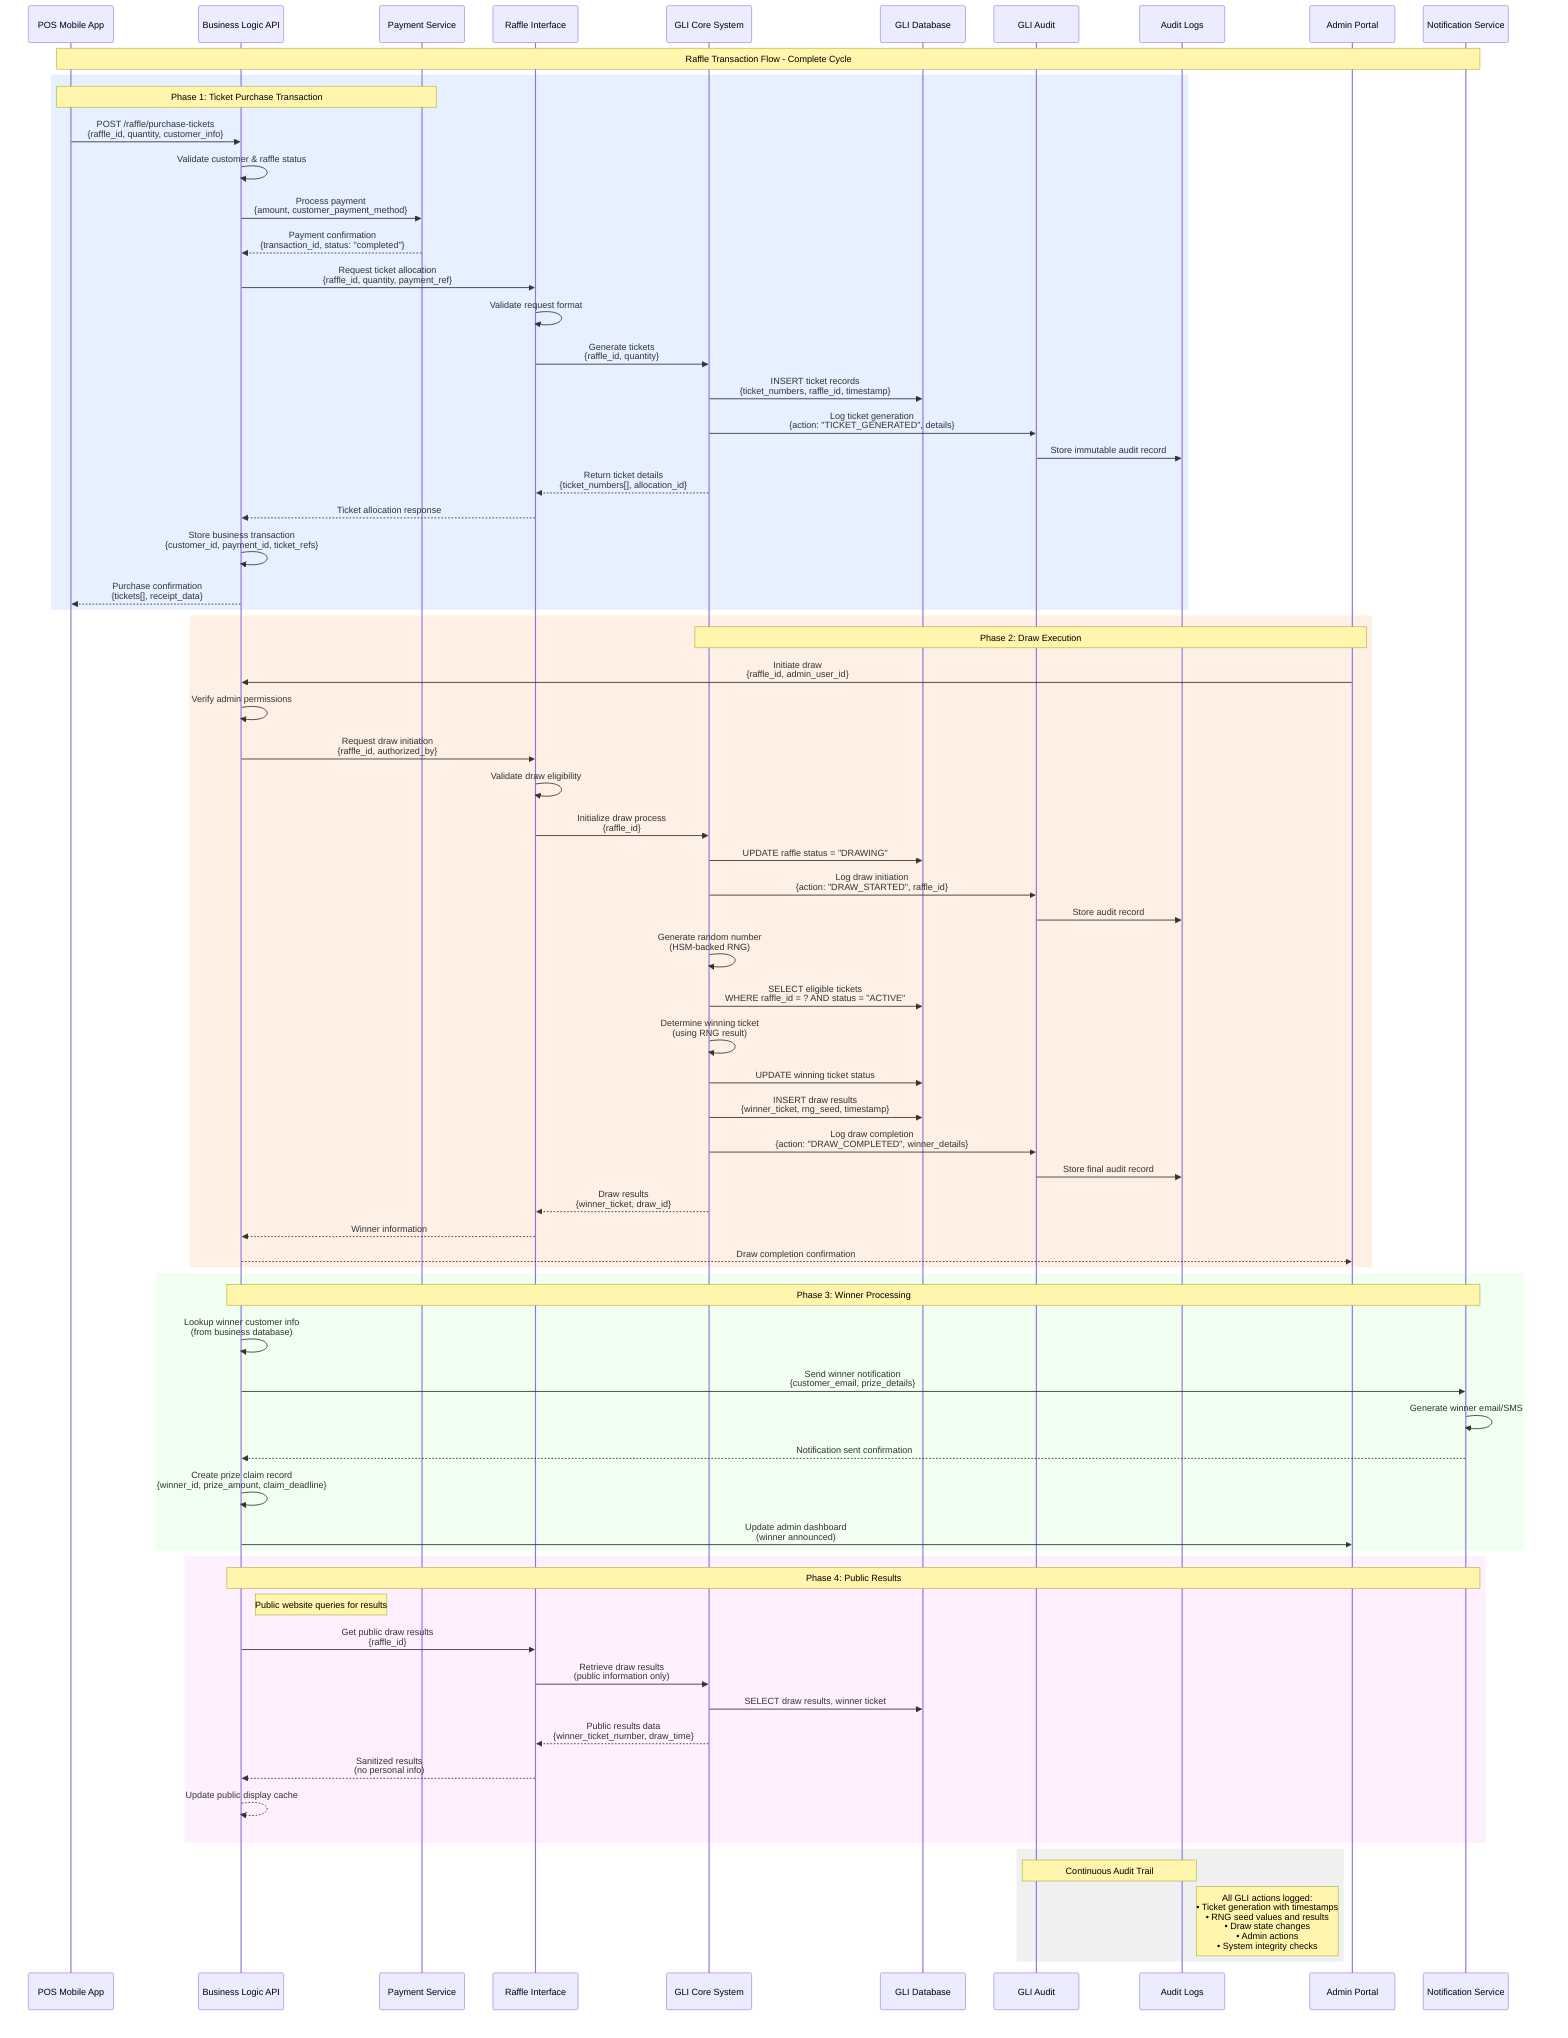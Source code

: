 sequenceDiagram
    participant POS as POS Mobile App
    participant BL as Business Logic API
    participant PAY as Payment Service
    participant RI as Raffle Interface
    participant GLI as GLI Core System
    participant DB as GLI Database
    participant AUDIT as GLI Audit
    participant LOGS as Audit Logs
    participant ADMIN as Admin Portal
    participant NOTIFY as Notification Service

    Note over POS, NOTIFY: Raffle Transaction Flow - Complete Cycle

    %% Phase 1: Ticket Purchase
    rect rgb(230, 240, 255)
        Note over POS, PAY: Phase 1: Ticket Purchase Transaction
        POS->>BL: POST /raffle/purchase-tickets<br/>{raffle_id, quantity, customer_info}
        BL->>BL: Validate customer & raffle status
        BL->>PAY: Process payment<br/>{amount, customer_payment_method}
        PAY-->>BL: Payment confirmation<br/>{transaction_id, status: "completed"}
        
        BL->>RI: Request ticket allocation<br/>{raffle_id, quantity, payment_ref}
        RI->>RI: Validate request format
        RI->>GLI: Generate tickets<br/>{raffle_id, quantity}
        GLI->>DB: INSERT ticket records<br/>{ticket_numbers, raffle_id, timestamp}
        GLI->>AUDIT: Log ticket generation<br/>{action: "TICKET_GENERATED", details}
        AUDIT->>LOGS: Store immutable audit record
        GLI-->>RI: Return ticket details<br/>{ticket_numbers[], allocation_id}
        RI-->>BL: Ticket allocation response
        
        BL->>BL: Store business transaction<br/>{customer_id, payment_id, ticket_refs}
        BL-->>POS: Purchase confirmation<br/>{tickets[], receipt_data}
    end

    %% Phase 2: Draw Execution
    rect rgb(255, 240, 230)
        Note over ADMIN, GLI: Phase 2: Draw Execution
        ADMIN->>BL: Initiate draw<br/>{raffle_id, admin_user_id}
        BL->>BL: Verify admin permissions
        BL->>RI: Request draw initiation<br/>{raffle_id, authorized_by}
        RI->>RI: Validate draw eligibility
        RI->>GLI: Initialize draw process<br/>{raffle_id}
        
        GLI->>DB: UPDATE raffle status = "DRAWING"
        GLI->>AUDIT: Log draw initiation<br/>{action: "DRAW_STARTED", raffle_id}
        AUDIT->>LOGS: Store audit record
        
        GLI->>GLI: Generate random number<br/>(HSM-backed RNG)
        GLI->>DB: SELECT eligible tickets<br/>WHERE raffle_id = ? AND status = "ACTIVE"
        GLI->>GLI: Determine winning ticket<br/>(using RNG result)
        GLI->>DB: UPDATE winning ticket status
        GLI->>DB: INSERT draw results<br/>{winner_ticket, rng_seed, timestamp}
        
        GLI->>AUDIT: Log draw completion<br/>{action: "DRAW_COMPLETED", winner_details}
        AUDIT->>LOGS: Store final audit record
        GLI-->>RI: Draw results<br/>{winner_ticket, draw_id}
        RI-->>BL: Winner information
        BL-->>ADMIN: Draw completion confirmation
    end

    %% Phase 3: Winner Notification & Prize Distribution
    rect rgb(240, 255, 240)
        Note over BL, NOTIFY: Phase 3: Winner Processing
        BL->>BL: Lookup winner customer info<br/>(from business database)
        BL->>NOTIFY: Send winner notification<br/>{customer_email, prize_details}
        NOTIFY->>NOTIFY: Generate winner email/SMS
        NOTIFY-->>BL: Notification sent confirmation
        
        BL->>BL: Create prize claim record<br/>{winner_id, prize_amount, claim_deadline}
        BL->>ADMIN: Update admin dashboard<br/>(winner announced)
    end

    %% Phase 4: Public Results Display
    rect rgb(255, 240, 255)
        Note over BL, NOTIFY: Phase 4: Public Results
        Note right of BL: Public website queries for results
        BL->>RI: Get public draw results<br/>{raffle_id}
        RI->>GLI: Retrieve draw results<br/>(public information only)
        GLI->>DB: SELECT draw results, winner ticket#
        GLI-->>RI: Public results data<br/>{winner_ticket_number, draw_time}
        RI-->>BL: Sanitized results<br/>(no personal info)
        BL-->>BL: Update public display cache
    end

    %% Audit & Compliance Trail
    rect rgb(240, 240, 240)
        Note over AUDIT, LOGS: Continuous Audit Trail
        Note right of LOGS: All GLI actions logged:<br/>• Ticket generation with timestamps<br/>• RNG seed values and results<br/>• Draw state changes<br/>• Admin actions<br/>• System integrity checks
    end